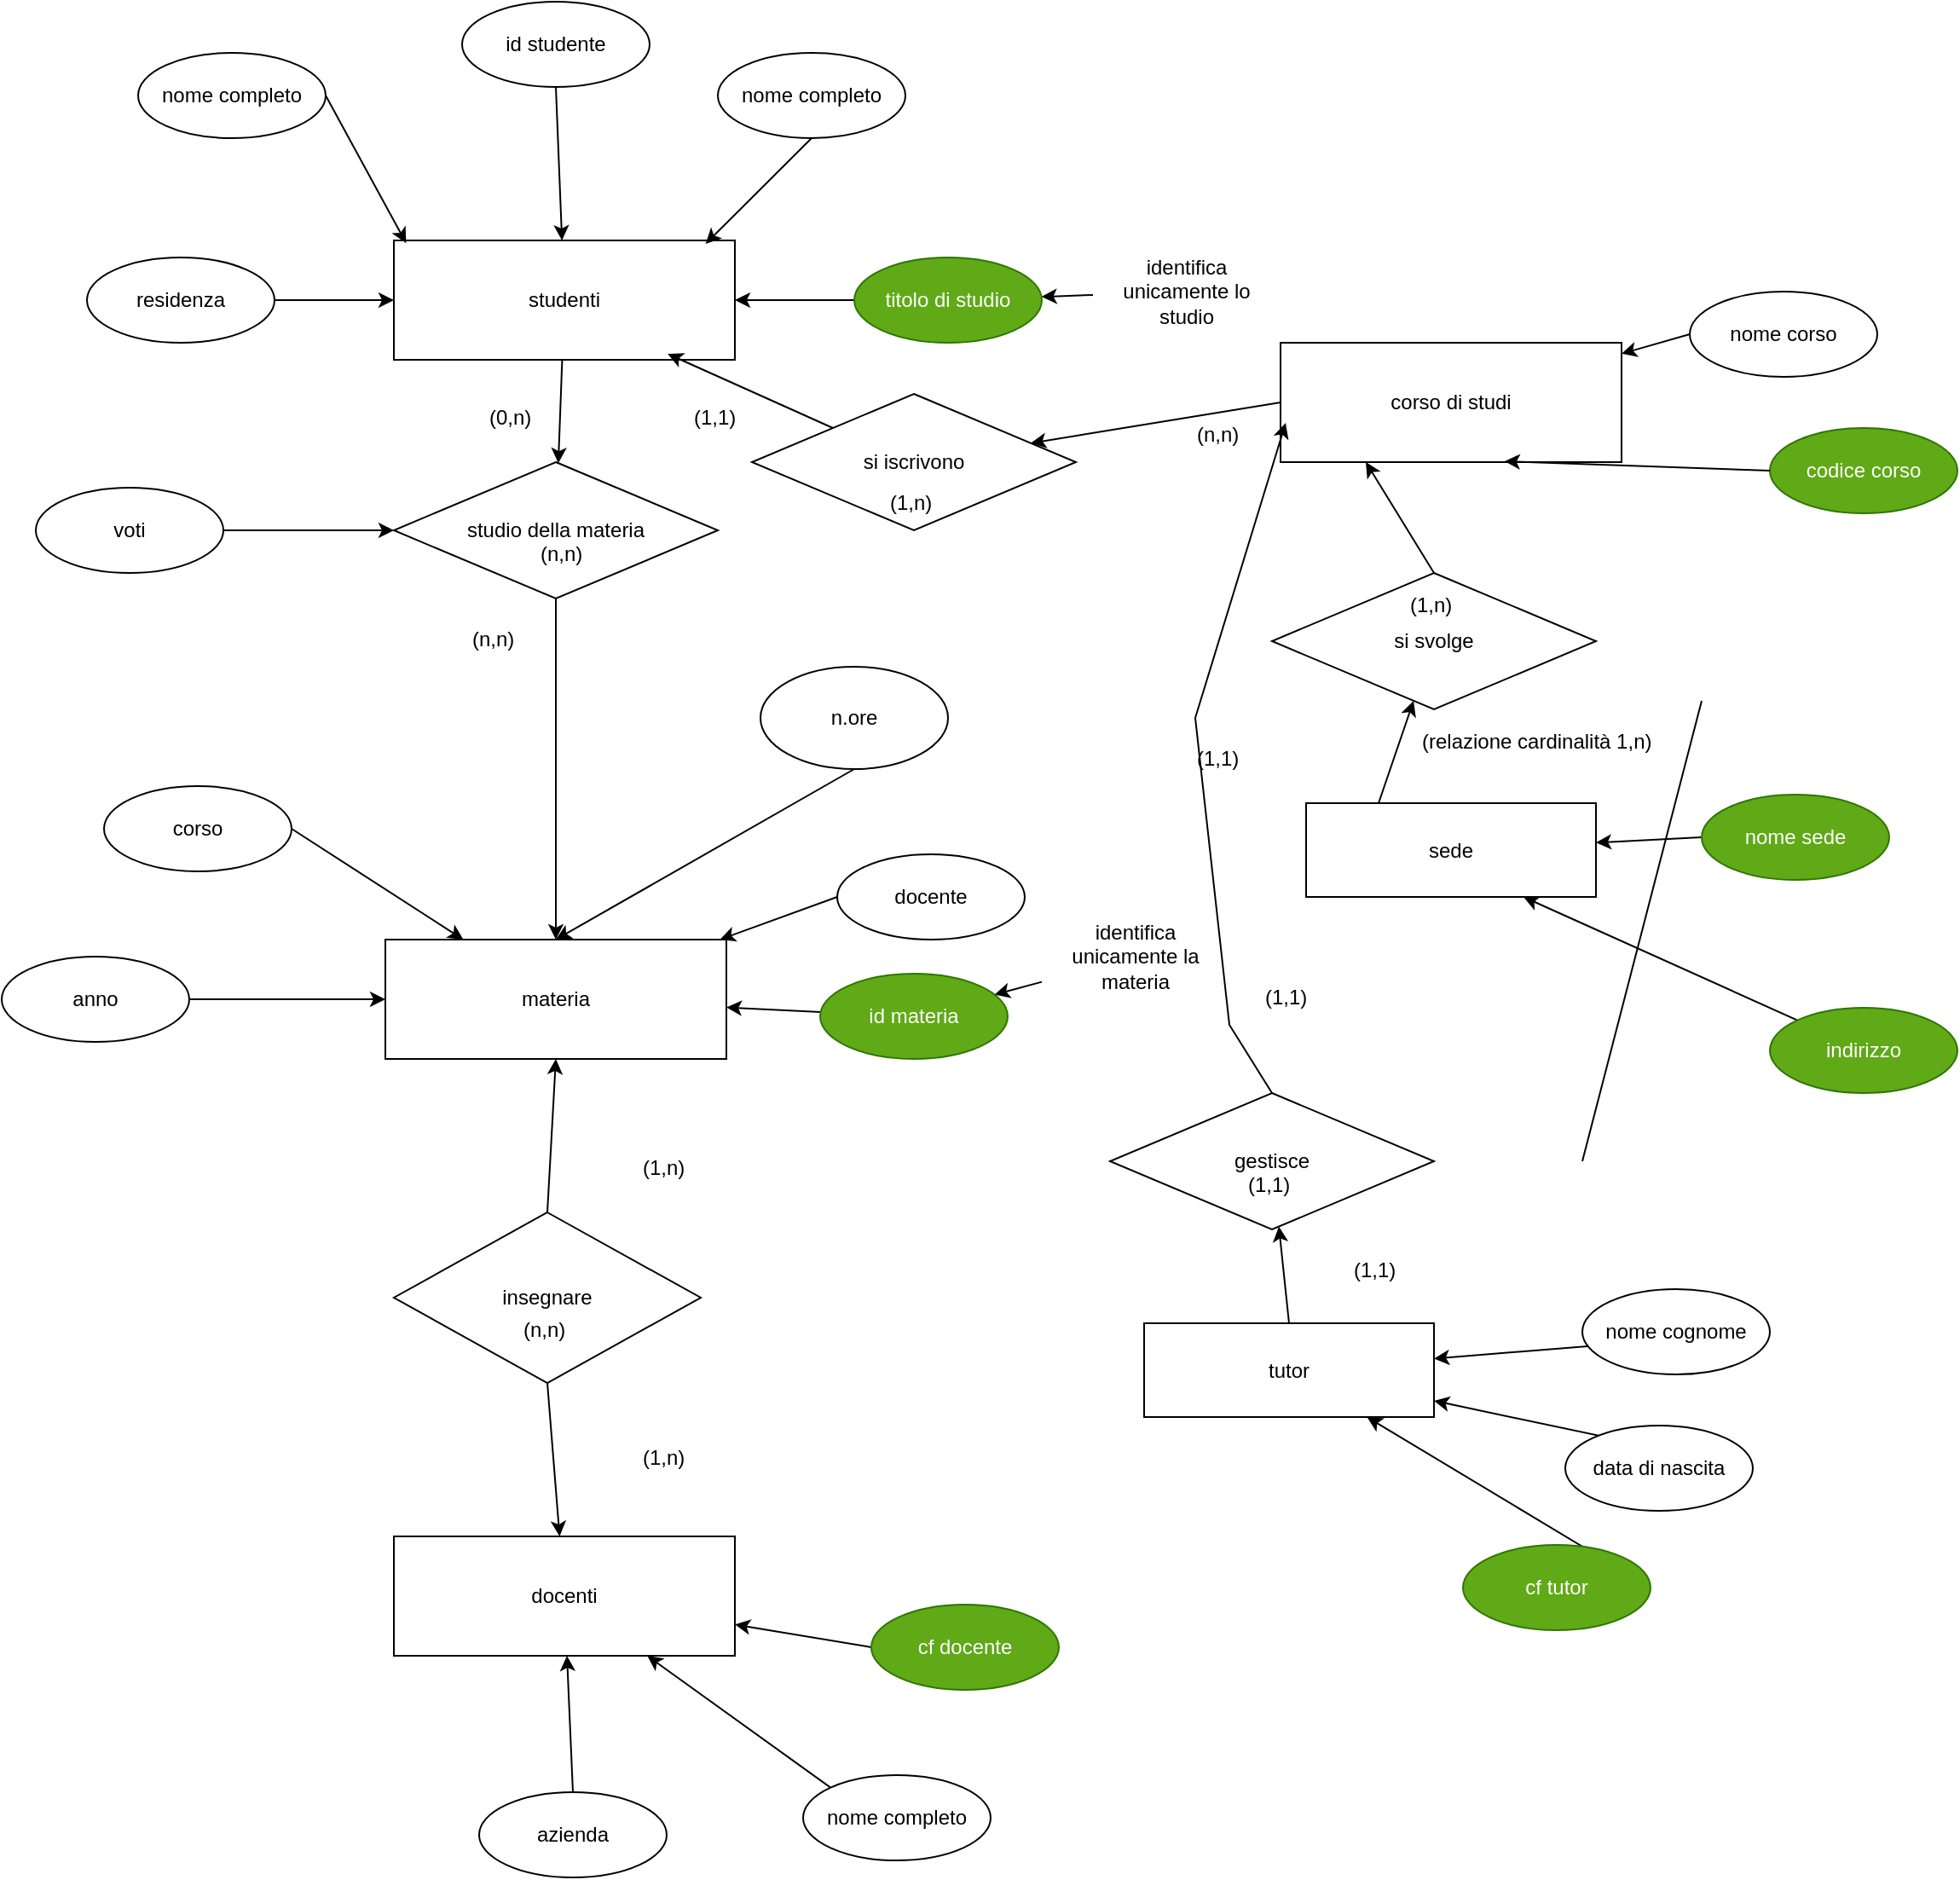 <mxfile version="26.2.14">
  <diagram name="Pagina-1" id="rNfZt7lDejeNnbPVhK9Z">
    <mxGraphModel dx="1126" dy="825" grid="1" gridSize="10" guides="1" tooltips="1" connect="1" arrows="1" fold="1" page="1" pageScale="1" pageWidth="827" pageHeight="1169" math="0" shadow="0">
      <root>
        <mxCell id="0" />
        <mxCell id="1" parent="0" />
        <mxCell id="FdLYJ41Y6fqoRRBc2pLX-31" value="" style="edgeStyle=none;rounded=0;orthogonalLoop=1;jettySize=auto;html=1;" edge="1" parent="1" source="FdLYJ41Y6fqoRRBc2pLX-1" target="FdLYJ41Y6fqoRRBc2pLX-30">
          <mxGeometry relative="1" as="geometry" />
        </mxCell>
        <mxCell id="FdLYJ41Y6fqoRRBc2pLX-1" value="studenti" style="whiteSpace=wrap;html=1;align=center;" vertex="1" parent="1">
          <mxGeometry x="300" y="260" width="200" height="70" as="geometry" />
        </mxCell>
        <mxCell id="FdLYJ41Y6fqoRRBc2pLX-10" style="edgeStyle=none;rounded=0;orthogonalLoop=1;jettySize=auto;html=1;exitX=0.5;exitY=1;exitDx=0;exitDy=0;" edge="1" parent="1" source="FdLYJ41Y6fqoRRBc2pLX-3" target="FdLYJ41Y6fqoRRBc2pLX-1">
          <mxGeometry relative="1" as="geometry" />
        </mxCell>
        <mxCell id="FdLYJ41Y6fqoRRBc2pLX-3" value="id studente" style="ellipse;whiteSpace=wrap;html=1;align=center;" vertex="1" parent="1">
          <mxGeometry x="340" y="120" width="110" height="50" as="geometry" />
        </mxCell>
        <mxCell id="FdLYJ41Y6fqoRRBc2pLX-4" value="nome completo" style="ellipse;whiteSpace=wrap;html=1;align=center;" vertex="1" parent="1">
          <mxGeometry x="490" y="150" width="110" height="50" as="geometry" />
        </mxCell>
        <mxCell id="FdLYJ41Y6fqoRRBc2pLX-5" value="nome completo" style="ellipse;whiteSpace=wrap;html=1;align=center;" vertex="1" parent="1">
          <mxGeometry x="150" y="150" width="110" height="50" as="geometry" />
        </mxCell>
        <mxCell id="FdLYJ41Y6fqoRRBc2pLX-8" style="edgeStyle=none;rounded=0;orthogonalLoop=1;jettySize=auto;html=1;exitX=1;exitY=0.5;exitDx=0;exitDy=0;" edge="1" parent="1" source="FdLYJ41Y6fqoRRBc2pLX-6" target="FdLYJ41Y6fqoRRBc2pLX-1">
          <mxGeometry relative="1" as="geometry" />
        </mxCell>
        <mxCell id="FdLYJ41Y6fqoRRBc2pLX-6" value="residenza" style="ellipse;whiteSpace=wrap;html=1;align=center;" vertex="1" parent="1">
          <mxGeometry x="120" y="270" width="110" height="50" as="geometry" />
        </mxCell>
        <mxCell id="FdLYJ41Y6fqoRRBc2pLX-12" style="edgeStyle=none;rounded=0;orthogonalLoop=1;jettySize=auto;html=1;exitX=0;exitY=0.5;exitDx=0;exitDy=0;" edge="1" parent="1" source="FdLYJ41Y6fqoRRBc2pLX-7" target="FdLYJ41Y6fqoRRBc2pLX-1">
          <mxGeometry relative="1" as="geometry" />
        </mxCell>
        <mxCell id="FdLYJ41Y6fqoRRBc2pLX-7" value="titolo di studio" style="ellipse;whiteSpace=wrap;html=1;align=center;fillColor=#60a917;fontColor=#ffffff;strokeColor=#2D7600;" vertex="1" parent="1">
          <mxGeometry x="570" y="270" width="110" height="50" as="geometry" />
        </mxCell>
        <mxCell id="FdLYJ41Y6fqoRRBc2pLX-9" style="edgeStyle=none;rounded=0;orthogonalLoop=1;jettySize=auto;html=1;exitX=1;exitY=0.5;exitDx=0;exitDy=0;entryX=0.036;entryY=0.023;entryDx=0;entryDy=0;entryPerimeter=0;" edge="1" parent="1" source="FdLYJ41Y6fqoRRBc2pLX-5" target="FdLYJ41Y6fqoRRBc2pLX-1">
          <mxGeometry relative="1" as="geometry" />
        </mxCell>
        <mxCell id="FdLYJ41Y6fqoRRBc2pLX-11" style="edgeStyle=none;rounded=0;orthogonalLoop=1;jettySize=auto;html=1;exitX=0.5;exitY=1;exitDx=0;exitDy=0;entryX=0.914;entryY=0.029;entryDx=0;entryDy=0;entryPerimeter=0;" edge="1" parent="1" source="FdLYJ41Y6fqoRRBc2pLX-4" target="FdLYJ41Y6fqoRRBc2pLX-1">
          <mxGeometry relative="1" as="geometry" />
        </mxCell>
        <mxCell id="FdLYJ41Y6fqoRRBc2pLX-13" value="materia" style="whiteSpace=wrap;html=1;align=center;" vertex="1" parent="1">
          <mxGeometry x="295" y="670" width="200" height="70" as="geometry" />
        </mxCell>
        <mxCell id="FdLYJ41Y6fqoRRBc2pLX-19" style="edgeStyle=none;rounded=0;orthogonalLoop=1;jettySize=auto;html=1;exitX=0.5;exitY=1;exitDx=0;exitDy=0;entryX=0.5;entryY=0;entryDx=0;entryDy=0;" edge="1" parent="1" source="FdLYJ41Y6fqoRRBc2pLX-14" target="FdLYJ41Y6fqoRRBc2pLX-13">
          <mxGeometry relative="1" as="geometry" />
        </mxCell>
        <mxCell id="FdLYJ41Y6fqoRRBc2pLX-14" value="n.ore" style="ellipse;whiteSpace=wrap;html=1;align=center;" vertex="1" parent="1">
          <mxGeometry x="515" y="510" width="110" height="60" as="geometry" />
        </mxCell>
        <mxCell id="FdLYJ41Y6fqoRRBc2pLX-24" style="edgeStyle=none;rounded=0;orthogonalLoop=1;jettySize=auto;html=1;exitX=0;exitY=0.5;exitDx=0;exitDy=0;" edge="1" parent="1" source="FdLYJ41Y6fqoRRBc2pLX-15" target="FdLYJ41Y6fqoRRBc2pLX-13">
          <mxGeometry relative="1" as="geometry" />
        </mxCell>
        <mxCell id="FdLYJ41Y6fqoRRBc2pLX-15" value="docente" style="ellipse;whiteSpace=wrap;html=1;align=center;" vertex="1" parent="1">
          <mxGeometry x="560" y="620" width="110" height="50" as="geometry" />
        </mxCell>
        <mxCell id="FdLYJ41Y6fqoRRBc2pLX-20" style="edgeStyle=none;rounded=0;orthogonalLoop=1;jettySize=auto;html=1;exitX=1;exitY=0.5;exitDx=0;exitDy=0;" edge="1" parent="1" source="FdLYJ41Y6fqoRRBc2pLX-16" target="FdLYJ41Y6fqoRRBc2pLX-13">
          <mxGeometry relative="1" as="geometry" />
        </mxCell>
        <mxCell id="FdLYJ41Y6fqoRRBc2pLX-16" value="corso" style="ellipse;whiteSpace=wrap;html=1;align=center;" vertex="1" parent="1">
          <mxGeometry x="130" y="580" width="110" height="50" as="geometry" />
        </mxCell>
        <mxCell id="FdLYJ41Y6fqoRRBc2pLX-21" value="" style="edgeStyle=none;rounded=0;orthogonalLoop=1;jettySize=auto;html=1;" edge="1" parent="1" source="FdLYJ41Y6fqoRRBc2pLX-17" target="FdLYJ41Y6fqoRRBc2pLX-13">
          <mxGeometry relative="1" as="geometry" />
        </mxCell>
        <mxCell id="FdLYJ41Y6fqoRRBc2pLX-17" value="anno" style="ellipse;whiteSpace=wrap;html=1;align=center;" vertex="1" parent="1">
          <mxGeometry x="70" y="680" width="110" height="50" as="geometry" />
        </mxCell>
        <mxCell id="FdLYJ41Y6fqoRRBc2pLX-22" value="" style="edgeStyle=none;rounded=0;orthogonalLoop=1;jettySize=auto;html=1;" edge="1" parent="1" source="FdLYJ41Y6fqoRRBc2pLX-18" target="FdLYJ41Y6fqoRRBc2pLX-13">
          <mxGeometry relative="1" as="geometry" />
        </mxCell>
        <mxCell id="FdLYJ41Y6fqoRRBc2pLX-18" value="id materia" style="ellipse;whiteSpace=wrap;html=1;align=center;fillColor=#60a917;fontColor=#ffffff;strokeColor=#2D7600;" vertex="1" parent="1">
          <mxGeometry x="550" y="690" width="110" height="50" as="geometry" />
        </mxCell>
        <mxCell id="FdLYJ41Y6fqoRRBc2pLX-26" value="" style="edgeStyle=none;rounded=0;orthogonalLoop=1;jettySize=auto;html=1;" edge="1" parent="1" source="FdLYJ41Y6fqoRRBc2pLX-25" target="FdLYJ41Y6fqoRRBc2pLX-18">
          <mxGeometry relative="1" as="geometry" />
        </mxCell>
        <mxCell id="FdLYJ41Y6fqoRRBc2pLX-25" value="identifica unicamente la materia" style="text;html=1;align=center;verticalAlign=middle;whiteSpace=wrap;rounded=0;" vertex="1" parent="1">
          <mxGeometry x="680" y="660" width="110" height="40" as="geometry" />
        </mxCell>
        <mxCell id="FdLYJ41Y6fqoRRBc2pLX-28" value="" style="edgeStyle=none;rounded=0;orthogonalLoop=1;jettySize=auto;html=1;" edge="1" parent="1" source="FdLYJ41Y6fqoRRBc2pLX-27" target="FdLYJ41Y6fqoRRBc2pLX-7">
          <mxGeometry relative="1" as="geometry" />
        </mxCell>
        <mxCell id="FdLYJ41Y6fqoRRBc2pLX-27" value="identifica unicamente lo studio" style="text;html=1;align=center;verticalAlign=middle;whiteSpace=wrap;rounded=0;" vertex="1" parent="1">
          <mxGeometry x="710" y="270" width="110" height="40" as="geometry" />
        </mxCell>
        <mxCell id="FdLYJ41Y6fqoRRBc2pLX-100" style="edgeStyle=none;rounded=0;orthogonalLoop=1;jettySize=auto;html=1;exitX=0.5;exitY=1;exitDx=0;exitDy=0;" edge="1" parent="1" source="FdLYJ41Y6fqoRRBc2pLX-30" target="FdLYJ41Y6fqoRRBc2pLX-13">
          <mxGeometry relative="1" as="geometry" />
        </mxCell>
        <mxCell id="FdLYJ41Y6fqoRRBc2pLX-30" value="studio della materia" style="rhombus;whiteSpace=wrap;html=1;fillColor=light-dark(#FFFFFF,#007FFF);" vertex="1" parent="1">
          <mxGeometry x="300" y="390" width="190" height="80" as="geometry" />
        </mxCell>
        <mxCell id="FdLYJ41Y6fqoRRBc2pLX-50" style="edgeStyle=none;rounded=0;orthogonalLoop=1;jettySize=auto;html=1;exitX=0.5;exitY=0;exitDx=0;exitDy=0;" edge="1" parent="1" source="FdLYJ41Y6fqoRRBc2pLX-33" target="FdLYJ41Y6fqoRRBc2pLX-49">
          <mxGeometry relative="1" as="geometry" />
        </mxCell>
        <mxCell id="FdLYJ41Y6fqoRRBc2pLX-33" value="tutor" style="rounded=0;whiteSpace=wrap;html=1;" vertex="1" parent="1">
          <mxGeometry x="740" y="895" width="170" height="55" as="geometry" />
        </mxCell>
        <mxCell id="FdLYJ41Y6fqoRRBc2pLX-40" style="edgeStyle=none;rounded=0;orthogonalLoop=1;jettySize=auto;html=1;exitX=1;exitY=0.5;exitDx=0;exitDy=0;" edge="1" parent="1" source="FdLYJ41Y6fqoRRBc2pLX-34" target="FdLYJ41Y6fqoRRBc2pLX-33">
          <mxGeometry relative="1" as="geometry" />
        </mxCell>
        <mxCell id="FdLYJ41Y6fqoRRBc2pLX-34" value="nome cognome" style="ellipse;whiteSpace=wrap;html=1;align=center;" vertex="1" parent="1">
          <mxGeometry x="997" y="875" width="110" height="50" as="geometry" />
        </mxCell>
        <mxCell id="FdLYJ41Y6fqoRRBc2pLX-39" style="edgeStyle=none;rounded=0;orthogonalLoop=1;jettySize=auto;html=1;exitX=1;exitY=0.5;exitDx=0;exitDy=0;" edge="1" parent="1" source="FdLYJ41Y6fqoRRBc2pLX-35" target="FdLYJ41Y6fqoRRBc2pLX-33">
          <mxGeometry relative="1" as="geometry" />
        </mxCell>
        <mxCell id="FdLYJ41Y6fqoRRBc2pLX-35" value="data di nascita" style="ellipse;whiteSpace=wrap;html=1;align=center;" vertex="1" parent="1">
          <mxGeometry x="987" y="955" width="110" height="50" as="geometry" />
        </mxCell>
        <mxCell id="FdLYJ41Y6fqoRRBc2pLX-38" style="edgeStyle=none;rounded=0;orthogonalLoop=1;jettySize=auto;html=1;exitX=1;exitY=0.5;exitDx=0;exitDy=0;" edge="1" parent="1" source="FdLYJ41Y6fqoRRBc2pLX-36" target="FdLYJ41Y6fqoRRBc2pLX-33">
          <mxGeometry relative="1" as="geometry" />
        </mxCell>
        <mxCell id="FdLYJ41Y6fqoRRBc2pLX-36" value="cf tutor" style="ellipse;whiteSpace=wrap;html=1;align=center;fillColor=#60a917;fontColor=#ffffff;strokeColor=#2D7600;" vertex="1" parent="1">
          <mxGeometry x="927" y="1025" width="110" height="50" as="geometry" />
        </mxCell>
        <mxCell id="FdLYJ41Y6fqoRRBc2pLX-47" style="edgeStyle=none;rounded=0;orthogonalLoop=1;jettySize=auto;html=1;exitX=0;exitY=0.5;exitDx=0;exitDy=0;" edge="1" parent="1" source="FdLYJ41Y6fqoRRBc2pLX-41" target="FdLYJ41Y6fqoRRBc2pLX-46">
          <mxGeometry relative="1" as="geometry" />
        </mxCell>
        <mxCell id="FdLYJ41Y6fqoRRBc2pLX-41" value="corso di studi" style="whiteSpace=wrap;html=1;align=center;" vertex="1" parent="1">
          <mxGeometry x="820" y="320" width="200" height="70" as="geometry" />
        </mxCell>
        <mxCell id="FdLYJ41Y6fqoRRBc2pLX-44" style="edgeStyle=none;rounded=0;orthogonalLoop=1;jettySize=auto;html=1;exitX=0;exitY=0.5;exitDx=0;exitDy=0;" edge="1" parent="1" source="FdLYJ41Y6fqoRRBc2pLX-42" target="FdLYJ41Y6fqoRRBc2pLX-41">
          <mxGeometry relative="1" as="geometry" />
        </mxCell>
        <mxCell id="FdLYJ41Y6fqoRRBc2pLX-42" value="nome corso" style="ellipse;whiteSpace=wrap;html=1;align=center;" vertex="1" parent="1">
          <mxGeometry x="1060" y="290" width="110" height="50" as="geometry" />
        </mxCell>
        <mxCell id="FdLYJ41Y6fqoRRBc2pLX-43" value="codice corso" style="ellipse;whiteSpace=wrap;html=1;align=center;fillColor=#60a917;fontColor=#ffffff;strokeColor=#2D7600;" vertex="1" parent="1">
          <mxGeometry x="1107" y="370" width="110" height="50" as="geometry" />
        </mxCell>
        <mxCell id="FdLYJ41Y6fqoRRBc2pLX-45" style="edgeStyle=none;rounded=0;orthogonalLoop=1;jettySize=auto;html=1;exitX=0;exitY=0.5;exitDx=0;exitDy=0;entryX=0.657;entryY=0.993;entryDx=0;entryDy=0;entryPerimeter=0;" edge="1" parent="1" source="FdLYJ41Y6fqoRRBc2pLX-43" target="FdLYJ41Y6fqoRRBc2pLX-41">
          <mxGeometry relative="1" as="geometry" />
        </mxCell>
        <mxCell id="FdLYJ41Y6fqoRRBc2pLX-46" value="si iscrivono" style="rhombus;whiteSpace=wrap;html=1;fillColor=light-dark(#FFFFFF,#0066CC);" vertex="1" parent="1">
          <mxGeometry x="510" y="350" width="190" height="80" as="geometry" />
        </mxCell>
        <mxCell id="FdLYJ41Y6fqoRRBc2pLX-48" style="edgeStyle=none;rounded=0;orthogonalLoop=1;jettySize=auto;html=1;exitX=0;exitY=0;exitDx=0;exitDy=0;entryX=0.803;entryY=0.95;entryDx=0;entryDy=0;entryPerimeter=0;" edge="1" parent="1" source="FdLYJ41Y6fqoRRBc2pLX-46" target="FdLYJ41Y6fqoRRBc2pLX-1">
          <mxGeometry relative="1" as="geometry" />
        </mxCell>
        <mxCell id="FdLYJ41Y6fqoRRBc2pLX-49" value="gestisce" style="rhombus;whiteSpace=wrap;html=1;fillColor=light-dark(#FFFFFF,#007FFF);" vertex="1" parent="1">
          <mxGeometry x="720" y="760" width="190" height="80" as="geometry" />
        </mxCell>
        <mxCell id="FdLYJ41Y6fqoRRBc2pLX-51" value="docenti" style="whiteSpace=wrap;html=1;align=center;" vertex="1" parent="1">
          <mxGeometry x="300" y="1020" width="200" height="70" as="geometry" />
        </mxCell>
        <mxCell id="FdLYJ41Y6fqoRRBc2pLX-57" style="edgeStyle=none;rounded=0;orthogonalLoop=1;jettySize=auto;html=1;exitX=0;exitY=0.5;exitDx=0;exitDy=0;" edge="1" parent="1" source="FdLYJ41Y6fqoRRBc2pLX-52" target="FdLYJ41Y6fqoRRBc2pLX-51">
          <mxGeometry relative="1" as="geometry" />
        </mxCell>
        <mxCell id="FdLYJ41Y6fqoRRBc2pLX-52" value="cf docente" style="ellipse;whiteSpace=wrap;html=1;align=center;fillColor=#60a917;fontColor=#ffffff;strokeColor=#2D7600;" vertex="1" parent="1">
          <mxGeometry x="580" y="1060" width="110" height="50" as="geometry" />
        </mxCell>
        <mxCell id="FdLYJ41Y6fqoRRBc2pLX-56" style="edgeStyle=none;rounded=0;orthogonalLoop=1;jettySize=auto;html=1;exitX=0;exitY=0;exitDx=0;exitDy=0;" edge="1" parent="1" source="FdLYJ41Y6fqoRRBc2pLX-53" target="FdLYJ41Y6fqoRRBc2pLX-51">
          <mxGeometry relative="1" as="geometry" />
        </mxCell>
        <mxCell id="FdLYJ41Y6fqoRRBc2pLX-53" value="nome completo" style="ellipse;whiteSpace=wrap;html=1;align=center;" vertex="1" parent="1">
          <mxGeometry x="540" y="1160" width="110" height="50" as="geometry" />
        </mxCell>
        <mxCell id="FdLYJ41Y6fqoRRBc2pLX-55" style="edgeStyle=none;rounded=0;orthogonalLoop=1;jettySize=auto;html=1;exitX=0.5;exitY=0;exitDx=0;exitDy=0;" edge="1" parent="1" source="FdLYJ41Y6fqoRRBc2pLX-54" target="FdLYJ41Y6fqoRRBc2pLX-51">
          <mxGeometry relative="1" as="geometry" />
        </mxCell>
        <mxCell id="FdLYJ41Y6fqoRRBc2pLX-54" value="azienda" style="ellipse;whiteSpace=wrap;html=1;align=center;" vertex="1" parent="1">
          <mxGeometry x="350" y="1170" width="110" height="50" as="geometry" />
        </mxCell>
        <mxCell id="FdLYJ41Y6fqoRRBc2pLX-59" style="edgeStyle=none;rounded=0;orthogonalLoop=1;jettySize=auto;html=1;exitX=0.5;exitY=0;exitDx=0;exitDy=0;entryX=0.5;entryY=1;entryDx=0;entryDy=0;" edge="1" parent="1" source="FdLYJ41Y6fqoRRBc2pLX-58" target="FdLYJ41Y6fqoRRBc2pLX-13">
          <mxGeometry relative="1" as="geometry" />
        </mxCell>
        <mxCell id="FdLYJ41Y6fqoRRBc2pLX-60" style="edgeStyle=none;rounded=0;orthogonalLoop=1;jettySize=auto;html=1;exitX=0.5;exitY=1;exitDx=0;exitDy=0;" edge="1" parent="1" source="FdLYJ41Y6fqoRRBc2pLX-58" target="FdLYJ41Y6fqoRRBc2pLX-51">
          <mxGeometry relative="1" as="geometry" />
        </mxCell>
        <mxCell id="FdLYJ41Y6fqoRRBc2pLX-58" value="insegnare" style="rhombus;whiteSpace=wrap;html=1;fillColor=light-dark(#FFFFFF,#3399FF);" vertex="1" parent="1">
          <mxGeometry x="300" y="830" width="180" height="100" as="geometry" />
        </mxCell>
        <mxCell id="FdLYJ41Y6fqoRRBc2pLX-76" style="edgeStyle=none;rounded=0;orthogonalLoop=1;jettySize=auto;html=1;exitX=0.25;exitY=0;exitDx=0;exitDy=0;" edge="1" parent="1" source="FdLYJ41Y6fqoRRBc2pLX-61" target="FdLYJ41Y6fqoRRBc2pLX-74">
          <mxGeometry relative="1" as="geometry" />
        </mxCell>
        <mxCell id="FdLYJ41Y6fqoRRBc2pLX-61" value="sede" style="rounded=0;whiteSpace=wrap;html=1;" vertex="1" parent="1">
          <mxGeometry x="835" y="590" width="170" height="55" as="geometry" />
        </mxCell>
        <mxCell id="FdLYJ41Y6fqoRRBc2pLX-68" style="edgeStyle=none;rounded=0;orthogonalLoop=1;jettySize=auto;html=1;exitX=0;exitY=0.5;exitDx=0;exitDy=0;" edge="1" parent="1" source="FdLYJ41Y6fqoRRBc2pLX-64" target="FdLYJ41Y6fqoRRBc2pLX-61">
          <mxGeometry relative="1" as="geometry" />
        </mxCell>
        <mxCell id="FdLYJ41Y6fqoRRBc2pLX-64" value="nome sede" style="ellipse;whiteSpace=wrap;html=1;align=center;fillColor=#60a917;fontColor=#ffffff;strokeColor=#2D7600;" vertex="1" parent="1">
          <mxGeometry x="1067" y="585" width="110" height="50" as="geometry" />
        </mxCell>
        <mxCell id="FdLYJ41Y6fqoRRBc2pLX-67" style="edgeStyle=none;rounded=0;orthogonalLoop=1;jettySize=auto;html=1;exitX=0;exitY=0;exitDx=0;exitDy=0;entryX=0.75;entryY=1;entryDx=0;entryDy=0;" edge="1" parent="1" source="FdLYJ41Y6fqoRRBc2pLX-65" target="FdLYJ41Y6fqoRRBc2pLX-61">
          <mxGeometry relative="1" as="geometry" />
        </mxCell>
        <mxCell id="FdLYJ41Y6fqoRRBc2pLX-65" value="indirizzo" style="ellipse;whiteSpace=wrap;html=1;align=center;fillColor=#60a917;fontColor=#ffffff;strokeColor=#2D7600;" vertex="1" parent="1">
          <mxGeometry x="1107" y="710" width="110" height="50" as="geometry" />
        </mxCell>
        <mxCell id="FdLYJ41Y6fqoRRBc2pLX-66" style="edgeStyle=none;rounded=0;orthogonalLoop=1;jettySize=auto;html=1;exitX=0.5;exitY=1;exitDx=0;exitDy=0;" edge="1" parent="1" source="FdLYJ41Y6fqoRRBc2pLX-64" target="FdLYJ41Y6fqoRRBc2pLX-64">
          <mxGeometry relative="1" as="geometry" />
        </mxCell>
        <mxCell id="FdLYJ41Y6fqoRRBc2pLX-69" style="rounded=0;orthogonalLoop=1;jettySize=auto;html=1;exitX=0;exitY=1;exitDx=0;exitDy=0;" edge="1" parent="1" source="FdLYJ41Y6fqoRRBc2pLX-64" target="FdLYJ41Y6fqoRRBc2pLX-64">
          <mxGeometry relative="1" as="geometry" />
        </mxCell>
        <mxCell id="FdLYJ41Y6fqoRRBc2pLX-71" value="" style="endArrow=none;html=1;rounded=0;" edge="1" parent="1">
          <mxGeometry relative="1" as="geometry">
            <mxPoint x="997" y="800" as="sourcePoint" />
            <mxPoint x="1067" y="530" as="targetPoint" />
          </mxGeometry>
        </mxCell>
        <mxCell id="FdLYJ41Y6fqoRRBc2pLX-75" style="edgeStyle=none;rounded=0;orthogonalLoop=1;jettySize=auto;html=1;exitX=0.5;exitY=0;exitDx=0;exitDy=0;entryX=0.25;entryY=1;entryDx=0;entryDy=0;" edge="1" parent="1" source="FdLYJ41Y6fqoRRBc2pLX-74" target="FdLYJ41Y6fqoRRBc2pLX-41">
          <mxGeometry relative="1" as="geometry" />
        </mxCell>
        <mxCell id="FdLYJ41Y6fqoRRBc2pLX-74" value="si svolge" style="rhombus;whiteSpace=wrap;html=1;fillColor=light-dark(#FFFFFF,#007FFF);" vertex="1" parent="1">
          <mxGeometry x="815" y="455" width="190" height="80" as="geometry" />
        </mxCell>
        <mxCell id="FdLYJ41Y6fqoRRBc2pLX-78" style="edgeStyle=none;rounded=0;orthogonalLoop=1;jettySize=auto;html=1;exitX=1;exitY=0.5;exitDx=0;exitDy=0;entryX=0;entryY=0.5;entryDx=0;entryDy=0;" edge="1" parent="1" source="FdLYJ41Y6fqoRRBc2pLX-77" target="FdLYJ41Y6fqoRRBc2pLX-30">
          <mxGeometry relative="1" as="geometry" />
        </mxCell>
        <mxCell id="FdLYJ41Y6fqoRRBc2pLX-77" value="voti" style="ellipse;whiteSpace=wrap;html=1;align=center;" vertex="1" parent="1">
          <mxGeometry x="90" y="405" width="110" height="50" as="geometry" />
        </mxCell>
        <mxCell id="FdLYJ41Y6fqoRRBc2pLX-79" style="edgeStyle=none;rounded=0;orthogonalLoop=1;jettySize=auto;html=1;exitX=0.5;exitY=1;exitDx=0;exitDy=0;" edge="1" parent="1" source="FdLYJ41Y6fqoRRBc2pLX-14" target="FdLYJ41Y6fqoRRBc2pLX-14">
          <mxGeometry relative="1" as="geometry" />
        </mxCell>
        <mxCell id="FdLYJ41Y6fqoRRBc2pLX-85" value="(relazione cardinalità 1,n)" style="text;strokeColor=none;fillColor=none;spacingLeft=4;spacingRight=4;overflow=hidden;rotatable=0;points=[[0,0.5],[1,0.5]];portConstraint=eastwest;fontSize=12;whiteSpace=wrap;html=1;" vertex="1" parent="1">
          <mxGeometry x="897" y="540" width="170" height="30" as="geometry" />
        </mxCell>
        <mxCell id="FdLYJ41Y6fqoRRBc2pLX-87" value="(1,n)" style="text;strokeColor=none;fillColor=none;spacingLeft=4;spacingRight=4;overflow=hidden;rotatable=0;points=[[0,0.5],[1,0.5]];portConstraint=eastwest;fontSize=12;whiteSpace=wrap;html=1;" vertex="1" parent="1">
          <mxGeometry x="890" y="460" width="40" height="30" as="geometry" />
        </mxCell>
        <mxCell id="FdLYJ41Y6fqoRRBc2pLX-88" style="edgeStyle=none;rounded=0;orthogonalLoop=1;jettySize=auto;html=1;exitX=0.5;exitY=0;exitDx=0;exitDy=0;entryX=0.015;entryY=0.672;entryDx=0;entryDy=0;entryPerimeter=0;" edge="1" parent="1" source="FdLYJ41Y6fqoRRBc2pLX-49" target="FdLYJ41Y6fqoRRBc2pLX-41">
          <mxGeometry relative="1" as="geometry">
            <Array as="points">
              <mxPoint x="790" y="720" />
              <mxPoint x="770" y="540" />
            </Array>
          </mxGeometry>
        </mxCell>
        <mxCell id="FdLYJ41Y6fqoRRBc2pLX-89" value="(1,1)" style="text;strokeColor=none;fillColor=none;spacingLeft=4;spacingRight=4;overflow=hidden;rotatable=0;points=[[0,0.5],[1,0.5]];portConstraint=eastwest;fontSize=12;whiteSpace=wrap;html=1;" vertex="1" parent="1">
          <mxGeometry x="805" y="690" width="40" height="30" as="geometry" />
        </mxCell>
        <mxCell id="FdLYJ41Y6fqoRRBc2pLX-90" value="(1,1)" style="text;strokeColor=none;fillColor=none;spacingLeft=4;spacingRight=4;overflow=hidden;rotatable=0;points=[[0,0.5],[1,0.5]];portConstraint=eastwest;fontSize=12;whiteSpace=wrap;html=1;" vertex="1" parent="1">
          <mxGeometry x="857" y="850" width="40" height="30" as="geometry" />
        </mxCell>
        <mxCell id="FdLYJ41Y6fqoRRBc2pLX-91" value="(1,1)" style="text;strokeColor=none;fillColor=none;spacingLeft=4;spacingRight=4;overflow=hidden;rotatable=0;points=[[0,0.5],[1,0.5]];portConstraint=eastwest;fontSize=12;whiteSpace=wrap;html=1;" vertex="1" parent="1">
          <mxGeometry x="765" y="550" width="40" height="30" as="geometry" />
        </mxCell>
        <mxCell id="FdLYJ41Y6fqoRRBc2pLX-92" value="(n,n)" style="text;strokeColor=none;fillColor=none;spacingLeft=4;spacingRight=4;overflow=hidden;rotatable=0;points=[[0,0.5],[1,0.5]];portConstraint=eastwest;fontSize=12;whiteSpace=wrap;html=1;" vertex="1" parent="1">
          <mxGeometry x="765" y="360" width="40" height="30" as="geometry" />
        </mxCell>
        <mxCell id="FdLYJ41Y6fqoRRBc2pLX-93" value="(1,1)" style="text;strokeColor=none;fillColor=none;spacingLeft=4;spacingRight=4;overflow=hidden;rotatable=0;points=[[0,0.5],[1,0.5]];portConstraint=eastwest;fontSize=12;whiteSpace=wrap;html=1;" vertex="1" parent="1">
          <mxGeometry x="470" y="350" width="40" height="30" as="geometry" />
        </mxCell>
        <mxCell id="FdLYJ41Y6fqoRRBc2pLX-94" value="(1,n)" style="text;strokeColor=none;fillColor=none;spacingLeft=4;spacingRight=4;overflow=hidden;rotatable=0;points=[[0,0.5],[1,0.5]];portConstraint=eastwest;fontSize=12;whiteSpace=wrap;html=1;" vertex="1" parent="1">
          <mxGeometry x="585" y="400" width="40" height="30" as="geometry" />
        </mxCell>
        <mxCell id="FdLYJ41Y6fqoRRBc2pLX-95" value="(1,n)" style="text;strokeColor=none;fillColor=none;spacingLeft=4;spacingRight=4;overflow=hidden;rotatable=0;points=[[0,0.5],[1,0.5]];portConstraint=eastwest;fontSize=12;whiteSpace=wrap;html=1;" vertex="1" parent="1">
          <mxGeometry x="440" y="790" width="40" height="30" as="geometry" />
        </mxCell>
        <mxCell id="FdLYJ41Y6fqoRRBc2pLX-96" value="(1,n)" style="text;strokeColor=none;fillColor=none;spacingLeft=4;spacingRight=4;overflow=hidden;rotatable=0;points=[[0,0.5],[1,0.5]];portConstraint=eastwest;fontSize=12;whiteSpace=wrap;html=1;" vertex="1" parent="1">
          <mxGeometry x="440" y="960" width="40" height="30" as="geometry" />
        </mxCell>
        <mxCell id="FdLYJ41Y6fqoRRBc2pLX-97" value="(n,n)" style="text;strokeColor=none;fillColor=none;spacingLeft=4;spacingRight=4;overflow=hidden;rotatable=0;points=[[0,0.5],[1,0.5]];portConstraint=eastwest;fontSize=12;whiteSpace=wrap;html=1;" vertex="1" parent="1">
          <mxGeometry x="370" y="885" width="40" height="30" as="geometry" />
        </mxCell>
        <mxCell id="FdLYJ41Y6fqoRRBc2pLX-98" value="(0,n)" style="text;strokeColor=none;fillColor=none;spacingLeft=4;spacingRight=4;overflow=hidden;rotatable=0;points=[[0,0.5],[1,0.5]];portConstraint=eastwest;fontSize=12;whiteSpace=wrap;html=1;" vertex="1" parent="1">
          <mxGeometry x="350" y="350" width="40" height="30" as="geometry" />
        </mxCell>
        <mxCell id="FdLYJ41Y6fqoRRBc2pLX-99" value="(n,n)" style="text;strokeColor=none;fillColor=none;spacingLeft=4;spacingRight=4;overflow=hidden;rotatable=0;points=[[0,0.5],[1,0.5]];portConstraint=eastwest;fontSize=12;whiteSpace=wrap;html=1;" vertex="1" parent="1">
          <mxGeometry x="340" y="480" width="40" height="30" as="geometry" />
        </mxCell>
        <mxCell id="FdLYJ41Y6fqoRRBc2pLX-101" value="(n,n)" style="text;strokeColor=none;fillColor=none;spacingLeft=4;spacingRight=4;overflow=hidden;rotatable=0;points=[[0,0.5],[1,0.5]];portConstraint=eastwest;fontSize=12;whiteSpace=wrap;html=1;" vertex="1" parent="1">
          <mxGeometry x="380" y="430" width="40" height="30" as="geometry" />
        </mxCell>
        <mxCell id="FdLYJ41Y6fqoRRBc2pLX-102" value="(1,1)" style="text;strokeColor=none;fillColor=none;spacingLeft=4;spacingRight=4;overflow=hidden;rotatable=0;points=[[0,0.5],[1,0.5]];portConstraint=eastwest;fontSize=12;whiteSpace=wrap;html=1;" vertex="1" parent="1">
          <mxGeometry x="795" y="800" width="40" height="30" as="geometry" />
        </mxCell>
      </root>
    </mxGraphModel>
  </diagram>
</mxfile>
